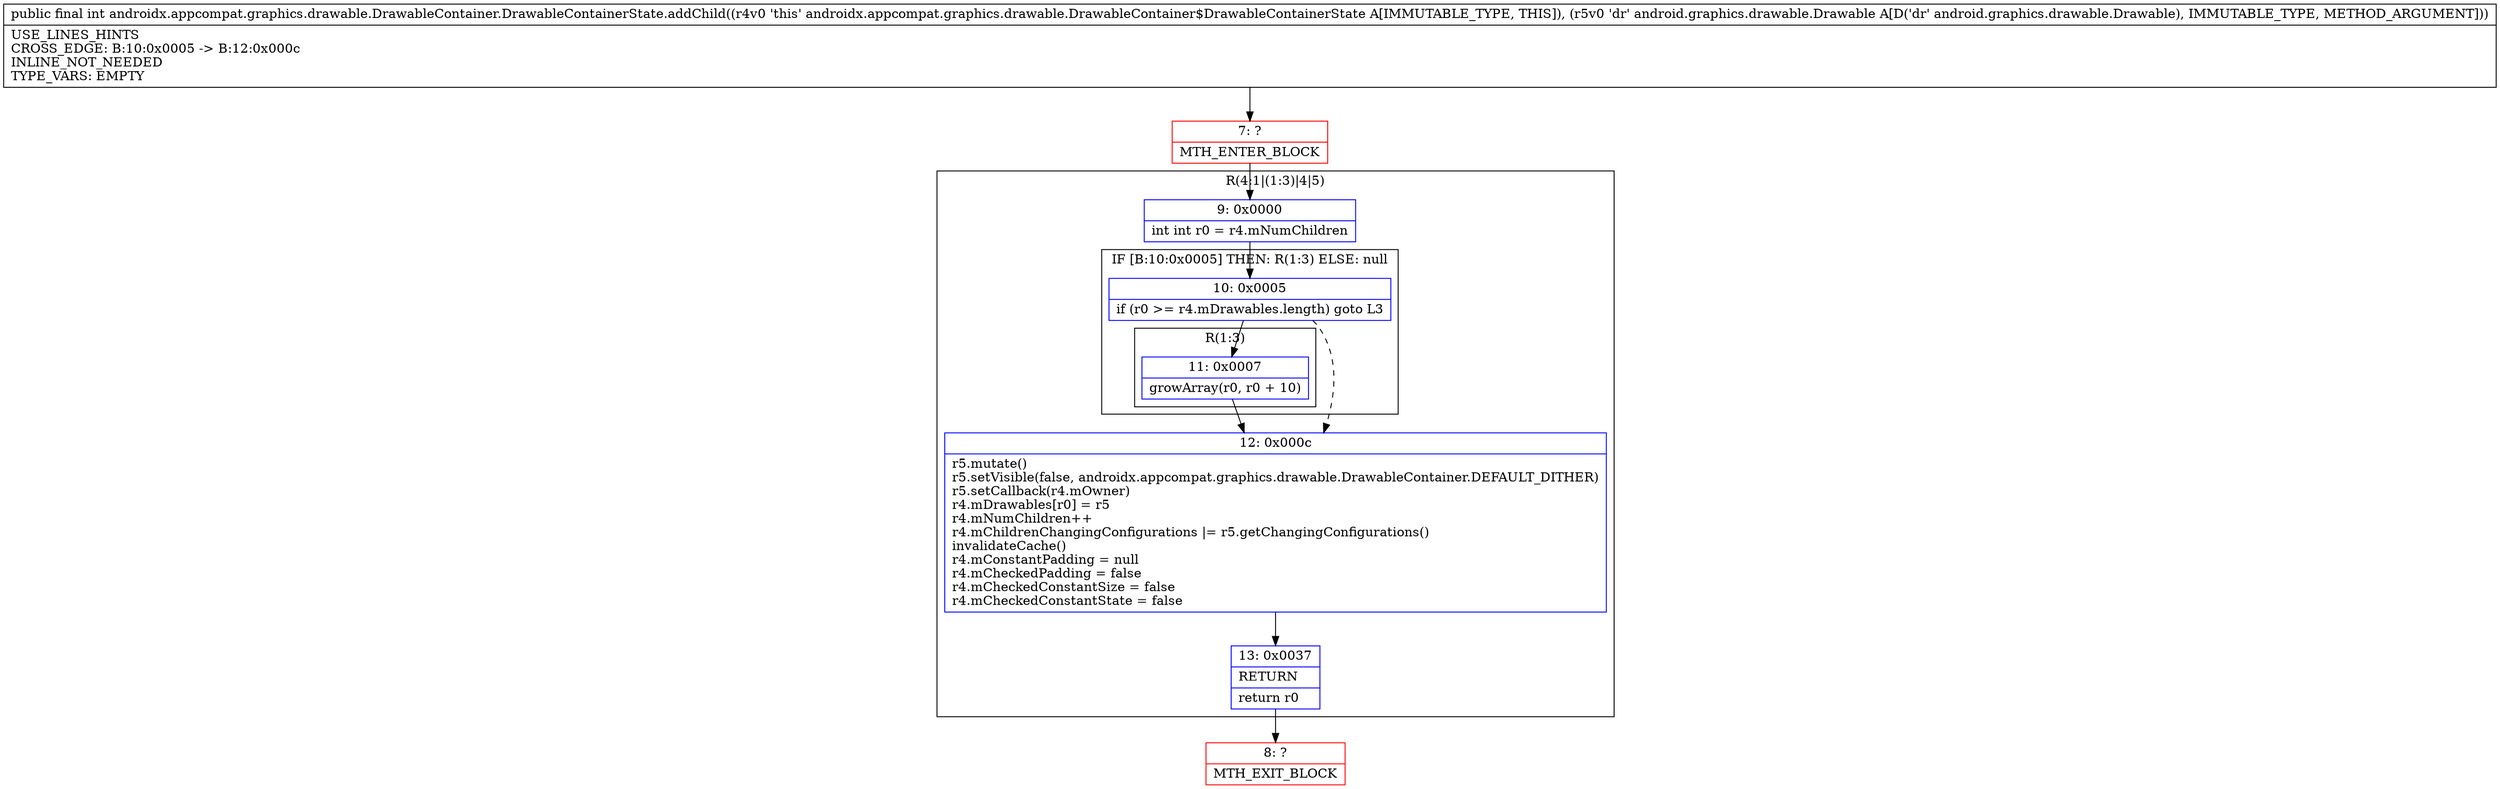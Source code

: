 digraph "CFG forandroidx.appcompat.graphics.drawable.DrawableContainer.DrawableContainerState.addChild(Landroid\/graphics\/drawable\/Drawable;)I" {
subgraph cluster_Region_811489343 {
label = "R(4:1|(1:3)|4|5)";
node [shape=record,color=blue];
Node_9 [shape=record,label="{9\:\ 0x0000|int int r0 = r4.mNumChildren\l}"];
subgraph cluster_IfRegion_933410975 {
label = "IF [B:10:0x0005] THEN: R(1:3) ELSE: null";
node [shape=record,color=blue];
Node_10 [shape=record,label="{10\:\ 0x0005|if (r0 \>= r4.mDrawables.length) goto L3\l}"];
subgraph cluster_Region_1008737726 {
label = "R(1:3)";
node [shape=record,color=blue];
Node_11 [shape=record,label="{11\:\ 0x0007|growArray(r0, r0 + 10)\l}"];
}
}
Node_12 [shape=record,label="{12\:\ 0x000c|r5.mutate()\lr5.setVisible(false, androidx.appcompat.graphics.drawable.DrawableContainer.DEFAULT_DITHER)\lr5.setCallback(r4.mOwner)\lr4.mDrawables[r0] = r5\lr4.mNumChildren++\lr4.mChildrenChangingConfigurations \|= r5.getChangingConfigurations()\linvalidateCache()\lr4.mConstantPadding = null\lr4.mCheckedPadding = false\lr4.mCheckedConstantSize = false\lr4.mCheckedConstantState = false\l}"];
Node_13 [shape=record,label="{13\:\ 0x0037|RETURN\l|return r0\l}"];
}
Node_7 [shape=record,color=red,label="{7\:\ ?|MTH_ENTER_BLOCK\l}"];
Node_8 [shape=record,color=red,label="{8\:\ ?|MTH_EXIT_BLOCK\l}"];
MethodNode[shape=record,label="{public final int androidx.appcompat.graphics.drawable.DrawableContainer.DrawableContainerState.addChild((r4v0 'this' androidx.appcompat.graphics.drawable.DrawableContainer$DrawableContainerState A[IMMUTABLE_TYPE, THIS]), (r5v0 'dr' android.graphics.drawable.Drawable A[D('dr' android.graphics.drawable.Drawable), IMMUTABLE_TYPE, METHOD_ARGUMENT]))  | USE_LINES_HINTS\lCROSS_EDGE: B:10:0x0005 \-\> B:12:0x000c\lINLINE_NOT_NEEDED\lTYPE_VARS: EMPTY\l}"];
MethodNode -> Node_7;Node_9 -> Node_10;
Node_10 -> Node_11;
Node_10 -> Node_12[style=dashed];
Node_11 -> Node_12;
Node_12 -> Node_13;
Node_13 -> Node_8;
Node_7 -> Node_9;
}

